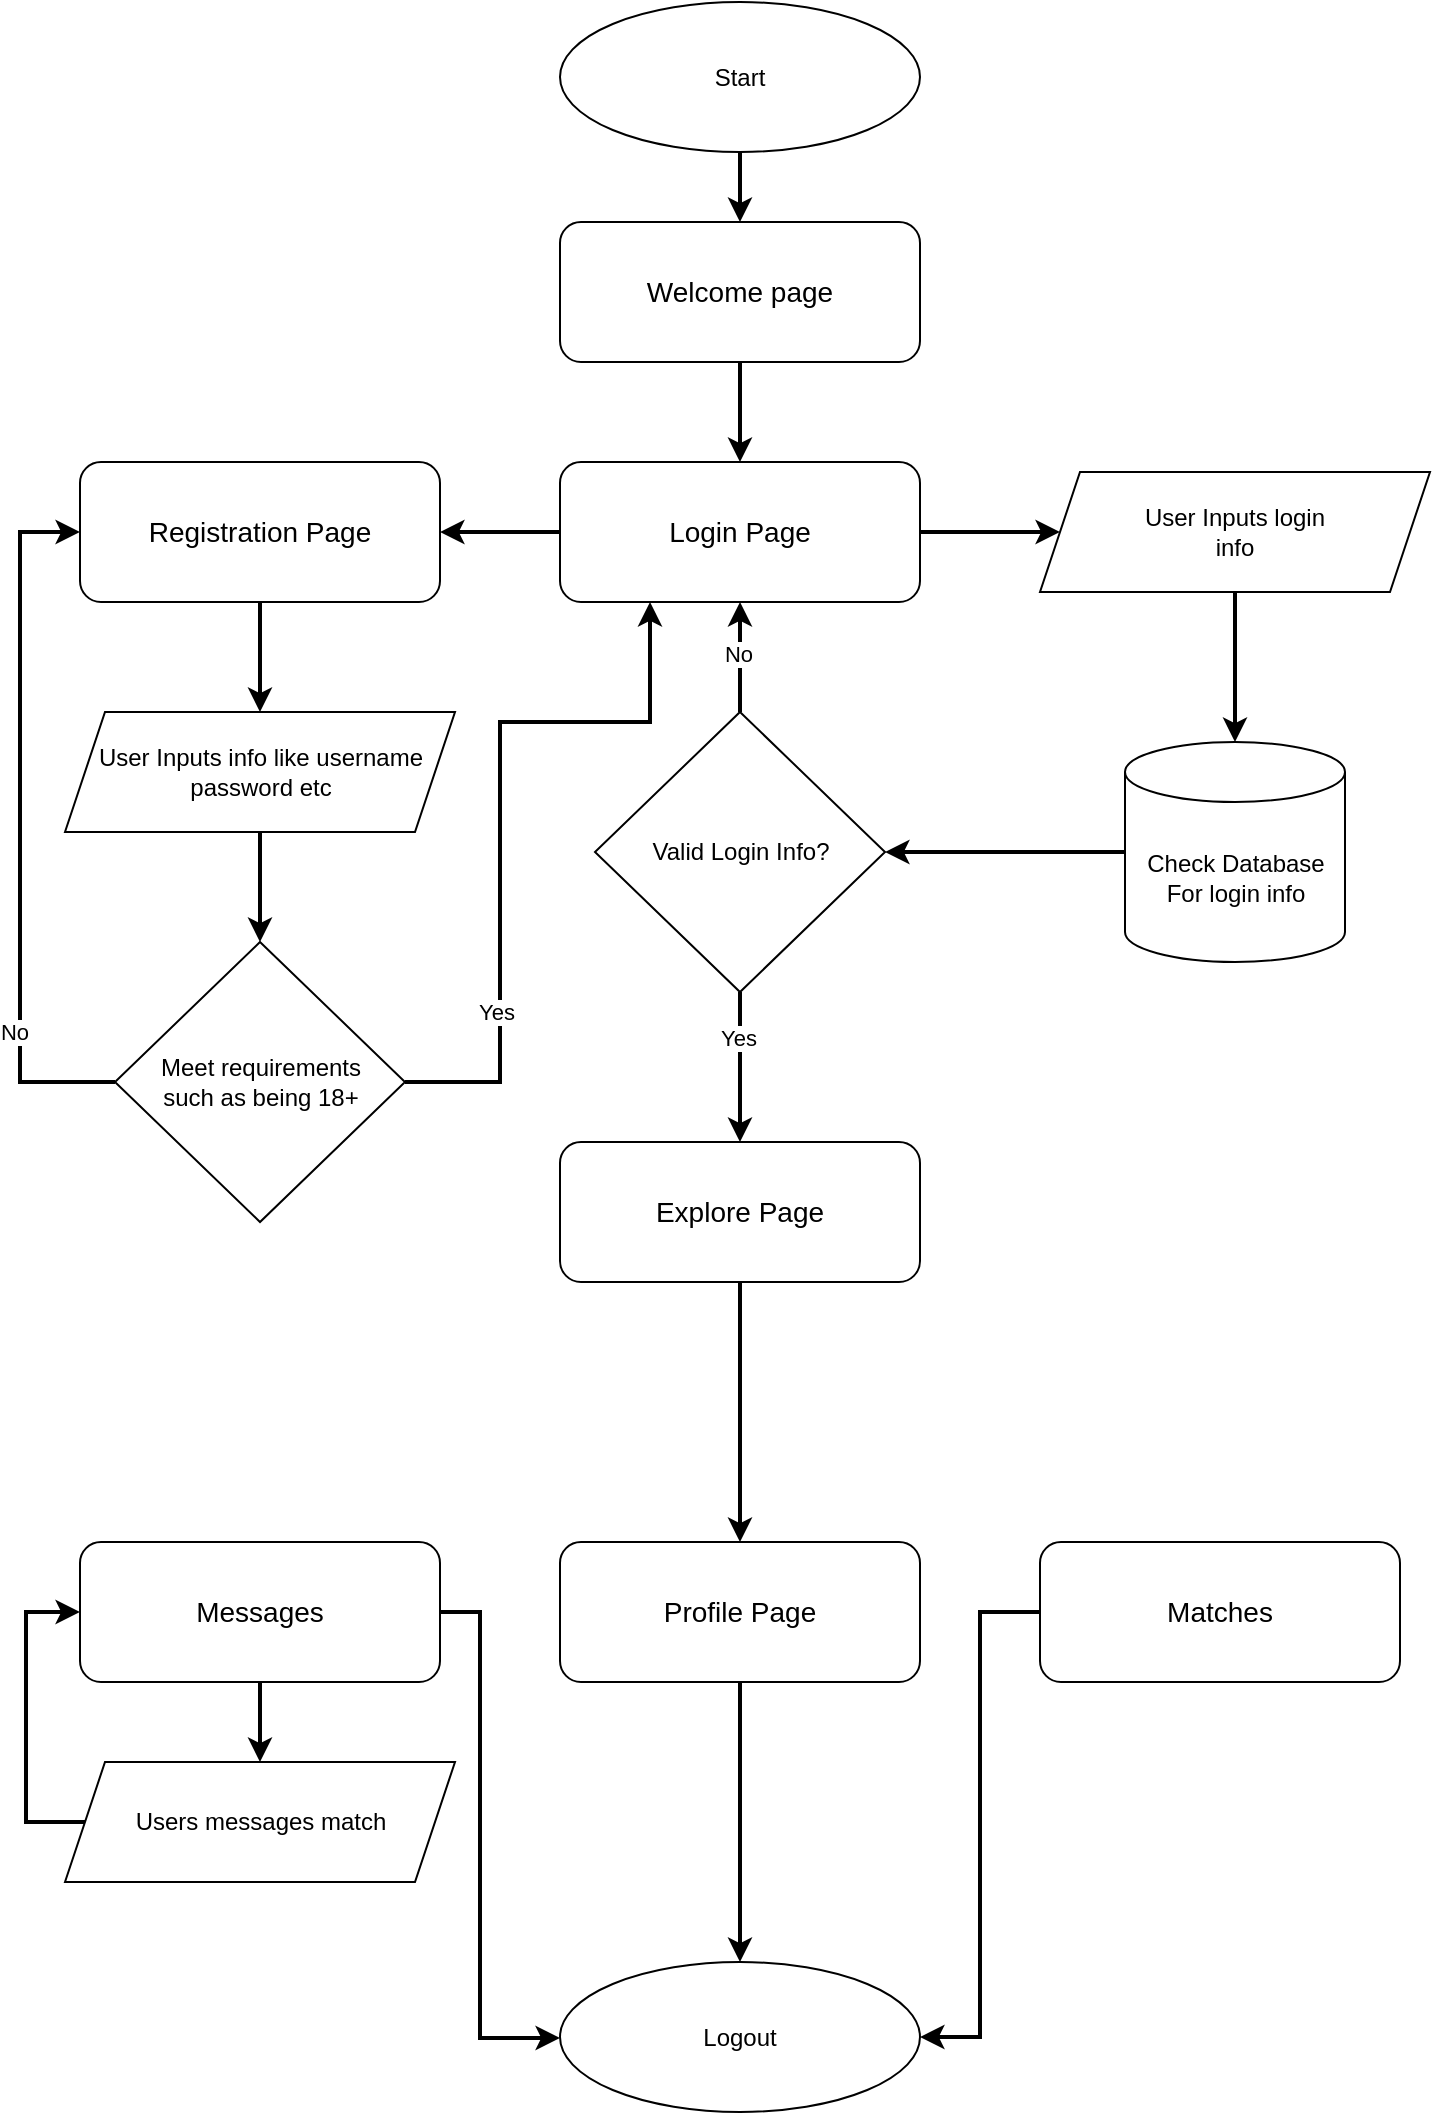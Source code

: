 <mxfile version="24.6.2" type="device">
  <diagram id="C5RBs43oDa-KdzZeNtuy" name="Page-1">
    <mxGraphModel dx="1259" dy="1831" grid="1" gridSize="10" guides="1" tooltips="1" connect="1" arrows="1" fold="1" page="1" pageScale="1" pageWidth="827" pageHeight="1169" math="0" shadow="0">
      <root>
        <mxCell id="WIyWlLk6GJQsqaUBKTNV-0" />
        <mxCell id="WIyWlLk6GJQsqaUBKTNV-1" parent="WIyWlLk6GJQsqaUBKTNV-0" />
        <mxCell id="eZ27SFT9c-3XRAADjgle-18" value="" style="edgeStyle=orthogonalEdgeStyle;rounded=0;orthogonalLoop=1;jettySize=auto;html=1;strokeWidth=2;" edge="1" parent="WIyWlLk6GJQsqaUBKTNV-1" source="eZ27SFT9c-3XRAADjgle-0" target="eZ27SFT9c-3XRAADjgle-1">
          <mxGeometry relative="1" as="geometry" />
        </mxCell>
        <mxCell id="eZ27SFT9c-3XRAADjgle-0" value="&lt;font style=&quot;font-size: 14px;&quot;&gt;Welcome page&lt;/font&gt;" style="rounded=1;whiteSpace=wrap;html=1;" vertex="1" parent="WIyWlLk6GJQsqaUBKTNV-1">
          <mxGeometry x="280" y="70" width="180" height="70" as="geometry" />
        </mxCell>
        <mxCell id="eZ27SFT9c-3XRAADjgle-35" value="" style="edgeStyle=orthogonalEdgeStyle;rounded=0;orthogonalLoop=1;jettySize=auto;html=1;strokeWidth=2;" edge="1" parent="WIyWlLk6GJQsqaUBKTNV-1" source="eZ27SFT9c-3XRAADjgle-1" target="eZ27SFT9c-3XRAADjgle-26">
          <mxGeometry relative="1" as="geometry" />
        </mxCell>
        <mxCell id="eZ27SFT9c-3XRAADjgle-43" style="edgeStyle=orthogonalEdgeStyle;rounded=0;orthogonalLoop=1;jettySize=auto;html=1;entryX=1;entryY=0.5;entryDx=0;entryDy=0;strokeWidth=2;" edge="1" parent="WIyWlLk6GJQsqaUBKTNV-1" source="eZ27SFT9c-3XRAADjgle-1" target="eZ27SFT9c-3XRAADjgle-12">
          <mxGeometry relative="1" as="geometry" />
        </mxCell>
        <mxCell id="eZ27SFT9c-3XRAADjgle-1" value="&lt;font style=&quot;font-size: 14px;&quot;&gt;Login Page&lt;/font&gt;" style="rounded=1;whiteSpace=wrap;html=1;" vertex="1" parent="WIyWlLk6GJQsqaUBKTNV-1">
          <mxGeometry x="280" y="190" width="180" height="70" as="geometry" />
        </mxCell>
        <mxCell id="eZ27SFT9c-3XRAADjgle-63" style="edgeStyle=orthogonalEdgeStyle;rounded=0;orthogonalLoop=1;jettySize=auto;html=1;entryX=0.5;entryY=0;entryDx=0;entryDy=0;strokeWidth=2;" edge="1" parent="WIyWlLk6GJQsqaUBKTNV-1" source="eZ27SFT9c-3XRAADjgle-2" target="eZ27SFT9c-3XRAADjgle-4">
          <mxGeometry relative="1" as="geometry" />
        </mxCell>
        <mxCell id="eZ27SFT9c-3XRAADjgle-2" value="&lt;font style=&quot;font-size: 14px;&quot;&gt;Explore Page&lt;/font&gt;" style="rounded=1;whiteSpace=wrap;html=1;" vertex="1" parent="WIyWlLk6GJQsqaUBKTNV-1">
          <mxGeometry x="280" y="530" width="180" height="70" as="geometry" />
        </mxCell>
        <mxCell id="eZ27SFT9c-3XRAADjgle-56" style="edgeStyle=orthogonalEdgeStyle;rounded=0;orthogonalLoop=1;jettySize=auto;html=1;strokeWidth=2;" edge="1" parent="WIyWlLk6GJQsqaUBKTNV-1" source="eZ27SFT9c-3XRAADjgle-3">
          <mxGeometry relative="1" as="geometry">
            <mxPoint x="130" y="840" as="targetPoint" />
          </mxGeometry>
        </mxCell>
        <mxCell id="eZ27SFT9c-3XRAADjgle-60" style="edgeStyle=orthogonalEdgeStyle;rounded=0;orthogonalLoop=1;jettySize=auto;html=1;exitX=1;exitY=0.5;exitDx=0;exitDy=0;strokeWidth=2;" edge="1" parent="WIyWlLk6GJQsqaUBKTNV-1" source="eZ27SFT9c-3XRAADjgle-3" target="eZ27SFT9c-3XRAADjgle-55">
          <mxGeometry relative="1" as="geometry">
            <Array as="points">
              <mxPoint x="240" y="765" />
              <mxPoint x="240" y="978" />
            </Array>
          </mxGeometry>
        </mxCell>
        <mxCell id="eZ27SFT9c-3XRAADjgle-3" value="&lt;font style=&quot;font-size: 14px;&quot;&gt;Messages&lt;/font&gt;" style="rounded=1;whiteSpace=wrap;html=1;" vertex="1" parent="WIyWlLk6GJQsqaUBKTNV-1">
          <mxGeometry x="40" y="730" width="180" height="70" as="geometry" />
        </mxCell>
        <mxCell id="eZ27SFT9c-3XRAADjgle-61" style="edgeStyle=orthogonalEdgeStyle;rounded=0;orthogonalLoop=1;jettySize=auto;html=1;entryX=0.5;entryY=0;entryDx=0;entryDy=0;strokeWidth=2;" edge="1" parent="WIyWlLk6GJQsqaUBKTNV-1" source="eZ27SFT9c-3XRAADjgle-4" target="eZ27SFT9c-3XRAADjgle-55">
          <mxGeometry relative="1" as="geometry" />
        </mxCell>
        <mxCell id="eZ27SFT9c-3XRAADjgle-4" value="&lt;span style=&quot;font-size: 14px;&quot;&gt;Profile Page&lt;/span&gt;" style="rounded=1;whiteSpace=wrap;html=1;" vertex="1" parent="WIyWlLk6GJQsqaUBKTNV-1">
          <mxGeometry x="280" y="730" width="180" height="70" as="geometry" />
        </mxCell>
        <mxCell id="eZ27SFT9c-3XRAADjgle-62" style="edgeStyle=orthogonalEdgeStyle;rounded=0;orthogonalLoop=1;jettySize=auto;html=1;entryX=1;entryY=0.5;entryDx=0;entryDy=0;strokeWidth=2;" edge="1" parent="WIyWlLk6GJQsqaUBKTNV-1" source="eZ27SFT9c-3XRAADjgle-5" target="eZ27SFT9c-3XRAADjgle-55">
          <mxGeometry relative="1" as="geometry" />
        </mxCell>
        <mxCell id="eZ27SFT9c-3XRAADjgle-5" value="&lt;span style=&quot;font-size: 14px;&quot;&gt;Matches&lt;/span&gt;" style="rounded=1;whiteSpace=wrap;html=1;" vertex="1" parent="WIyWlLk6GJQsqaUBKTNV-1">
          <mxGeometry x="520" y="730" width="180" height="70" as="geometry" />
        </mxCell>
        <mxCell id="eZ27SFT9c-3XRAADjgle-47" value="" style="edgeStyle=orthogonalEdgeStyle;rounded=0;orthogonalLoop=1;jettySize=auto;html=1;strokeWidth=2;" edge="1" parent="WIyWlLk6GJQsqaUBKTNV-1" source="eZ27SFT9c-3XRAADjgle-12" target="eZ27SFT9c-3XRAADjgle-46">
          <mxGeometry relative="1" as="geometry" />
        </mxCell>
        <mxCell id="eZ27SFT9c-3XRAADjgle-12" value="&lt;font style=&quot;font-size: 14px;&quot;&gt;Registration Page&lt;/font&gt;" style="rounded=1;whiteSpace=wrap;html=1;" vertex="1" parent="WIyWlLk6GJQsqaUBKTNV-1">
          <mxGeometry x="40" y="190" width="180" height="70" as="geometry" />
        </mxCell>
        <mxCell id="eZ27SFT9c-3XRAADjgle-17" value="" style="edgeStyle=orthogonalEdgeStyle;rounded=0;orthogonalLoop=1;jettySize=auto;html=1;strokeWidth=2;" edge="1" parent="WIyWlLk6GJQsqaUBKTNV-1" source="eZ27SFT9c-3XRAADjgle-16" target="eZ27SFT9c-3XRAADjgle-0">
          <mxGeometry relative="1" as="geometry" />
        </mxCell>
        <mxCell id="eZ27SFT9c-3XRAADjgle-16" value="Start" style="ellipse;whiteSpace=wrap;html=1;" vertex="1" parent="WIyWlLk6GJQsqaUBKTNV-1">
          <mxGeometry x="280" y="-40" width="180" height="75" as="geometry" />
        </mxCell>
        <mxCell id="eZ27SFT9c-3XRAADjgle-29" value="" style="edgeStyle=orthogonalEdgeStyle;rounded=0;orthogonalLoop=1;jettySize=auto;html=1;strokeWidth=2;" edge="1" parent="WIyWlLk6GJQsqaUBKTNV-1" source="eZ27SFT9c-3XRAADjgle-19" target="eZ27SFT9c-3XRAADjgle-2">
          <mxGeometry relative="1" as="geometry" />
        </mxCell>
        <mxCell id="eZ27SFT9c-3XRAADjgle-30" value="Yes" style="edgeLabel;html=1;align=center;verticalAlign=middle;resizable=0;points=[];" vertex="1" connectable="0" parent="eZ27SFT9c-3XRAADjgle-29">
          <mxGeometry x="-0.4" y="-1" relative="1" as="geometry">
            <mxPoint as="offset" />
          </mxGeometry>
        </mxCell>
        <mxCell id="eZ27SFT9c-3XRAADjgle-41" style="edgeStyle=orthogonalEdgeStyle;rounded=0;orthogonalLoop=1;jettySize=auto;html=1;strokeWidth=2;" edge="1" parent="WIyWlLk6GJQsqaUBKTNV-1" source="eZ27SFT9c-3XRAADjgle-19" target="eZ27SFT9c-3XRAADjgle-1">
          <mxGeometry relative="1" as="geometry" />
        </mxCell>
        <mxCell id="eZ27SFT9c-3XRAADjgle-42" value="No" style="edgeLabel;html=1;align=center;verticalAlign=middle;resizable=0;points=[];" vertex="1" connectable="0" parent="eZ27SFT9c-3XRAADjgle-41">
          <mxGeometry x="0.048" y="1" relative="1" as="geometry">
            <mxPoint as="offset" />
          </mxGeometry>
        </mxCell>
        <mxCell id="eZ27SFT9c-3XRAADjgle-19" value="Valid Login Info?" style="rhombus;whiteSpace=wrap;html=1;" vertex="1" parent="WIyWlLk6GJQsqaUBKTNV-1">
          <mxGeometry x="297.5" y="315" width="145" height="140" as="geometry" />
        </mxCell>
        <mxCell id="eZ27SFT9c-3XRAADjgle-37" value="" style="edgeStyle=orthogonalEdgeStyle;rounded=0;orthogonalLoop=1;jettySize=auto;html=1;strokeWidth=2;" edge="1" parent="WIyWlLk6GJQsqaUBKTNV-1" source="eZ27SFT9c-3XRAADjgle-26" target="eZ27SFT9c-3XRAADjgle-34">
          <mxGeometry relative="1" as="geometry" />
        </mxCell>
        <mxCell id="eZ27SFT9c-3XRAADjgle-26" value="User Inputs login&lt;div&gt;info&lt;/div&gt;" style="shape=parallelogram;perimeter=parallelogramPerimeter;whiteSpace=wrap;html=1;fixedSize=1;" vertex="1" parent="WIyWlLk6GJQsqaUBKTNV-1">
          <mxGeometry x="520" y="195" width="195" height="60" as="geometry" />
        </mxCell>
        <mxCell id="eZ27SFT9c-3XRAADjgle-36" style="edgeStyle=orthogonalEdgeStyle;rounded=0;orthogonalLoop=1;jettySize=auto;html=1;entryX=1;entryY=0.5;entryDx=0;entryDy=0;strokeWidth=2;" edge="1" parent="WIyWlLk6GJQsqaUBKTNV-1" source="eZ27SFT9c-3XRAADjgle-34" target="eZ27SFT9c-3XRAADjgle-19">
          <mxGeometry relative="1" as="geometry" />
        </mxCell>
        <mxCell id="eZ27SFT9c-3XRAADjgle-34" value="Check Database&lt;div&gt;For login info&lt;/div&gt;" style="shape=cylinder3;whiteSpace=wrap;html=1;boundedLbl=1;backgroundOutline=1;size=15;" vertex="1" parent="WIyWlLk6GJQsqaUBKTNV-1">
          <mxGeometry x="562.5" y="330" width="110" height="110" as="geometry" />
        </mxCell>
        <mxCell id="eZ27SFT9c-3XRAADjgle-49" value="" style="edgeStyle=orthogonalEdgeStyle;rounded=0;orthogonalLoop=1;jettySize=auto;html=1;strokeWidth=2;" edge="1" parent="WIyWlLk6GJQsqaUBKTNV-1" source="eZ27SFT9c-3XRAADjgle-46" target="eZ27SFT9c-3XRAADjgle-48">
          <mxGeometry relative="1" as="geometry" />
        </mxCell>
        <mxCell id="eZ27SFT9c-3XRAADjgle-46" value="User Inputs info like username&lt;div&gt;password etc&lt;/div&gt;" style="shape=parallelogram;perimeter=parallelogramPerimeter;whiteSpace=wrap;html=1;fixedSize=1;" vertex="1" parent="WIyWlLk6GJQsqaUBKTNV-1">
          <mxGeometry x="32.5" y="315" width="195" height="60" as="geometry" />
        </mxCell>
        <mxCell id="eZ27SFT9c-3XRAADjgle-50" style="edgeStyle=orthogonalEdgeStyle;rounded=0;orthogonalLoop=1;jettySize=auto;html=1;entryX=0.25;entryY=1;entryDx=0;entryDy=0;strokeWidth=2;" edge="1" parent="WIyWlLk6GJQsqaUBKTNV-1" source="eZ27SFT9c-3XRAADjgle-48" target="eZ27SFT9c-3XRAADjgle-1">
          <mxGeometry relative="1" as="geometry">
            <Array as="points">
              <mxPoint x="250" y="500" />
              <mxPoint x="250" y="320" />
              <mxPoint x="325" y="320" />
            </Array>
          </mxGeometry>
        </mxCell>
        <mxCell id="eZ27SFT9c-3XRAADjgle-51" value="Yes" style="edgeLabel;html=1;align=center;verticalAlign=middle;resizable=0;points=[];" vertex="1" connectable="0" parent="eZ27SFT9c-3XRAADjgle-50">
          <mxGeometry x="-0.539" y="2" relative="1" as="geometry">
            <mxPoint y="1" as="offset" />
          </mxGeometry>
        </mxCell>
        <mxCell id="eZ27SFT9c-3XRAADjgle-52" style="edgeStyle=orthogonalEdgeStyle;rounded=0;orthogonalLoop=1;jettySize=auto;html=1;entryX=0;entryY=0.5;entryDx=0;entryDy=0;strokeWidth=2;" edge="1" parent="WIyWlLk6GJQsqaUBKTNV-1" source="eZ27SFT9c-3XRAADjgle-48" target="eZ27SFT9c-3XRAADjgle-12">
          <mxGeometry relative="1" as="geometry">
            <Array as="points">
              <mxPoint x="10" y="500" />
              <mxPoint x="10" y="225" />
            </Array>
          </mxGeometry>
        </mxCell>
        <mxCell id="eZ27SFT9c-3XRAADjgle-53" value="No" style="edgeLabel;html=1;align=center;verticalAlign=middle;resizable=0;points=[];" vertex="1" connectable="0" parent="eZ27SFT9c-3XRAADjgle-52">
          <mxGeometry x="-0.589" y="3" relative="1" as="geometry">
            <mxPoint as="offset" />
          </mxGeometry>
        </mxCell>
        <mxCell id="eZ27SFT9c-3XRAADjgle-48" value="Meet requirements&lt;div&gt;such as being 18+&lt;/div&gt;" style="rhombus;whiteSpace=wrap;html=1;" vertex="1" parent="WIyWlLk6GJQsqaUBKTNV-1">
          <mxGeometry x="57.5" y="430" width="145" height="140" as="geometry" />
        </mxCell>
        <mxCell id="eZ27SFT9c-3XRAADjgle-55" value="Logout" style="ellipse;whiteSpace=wrap;html=1;" vertex="1" parent="WIyWlLk6GJQsqaUBKTNV-1">
          <mxGeometry x="280" y="940" width="180" height="75" as="geometry" />
        </mxCell>
        <mxCell id="eZ27SFT9c-3XRAADjgle-59" style="edgeStyle=orthogonalEdgeStyle;rounded=0;orthogonalLoop=1;jettySize=auto;html=1;entryX=0;entryY=0.5;entryDx=0;entryDy=0;strokeWidth=2;" edge="1" parent="WIyWlLk6GJQsqaUBKTNV-1" source="eZ27SFT9c-3XRAADjgle-58" target="eZ27SFT9c-3XRAADjgle-3">
          <mxGeometry relative="1" as="geometry">
            <Array as="points">
              <mxPoint x="13" y="870" />
              <mxPoint x="13" y="765" />
            </Array>
          </mxGeometry>
        </mxCell>
        <mxCell id="eZ27SFT9c-3XRAADjgle-58" value="Users messages match" style="shape=parallelogram;perimeter=parallelogramPerimeter;whiteSpace=wrap;html=1;fixedSize=1;" vertex="1" parent="WIyWlLk6GJQsqaUBKTNV-1">
          <mxGeometry x="32.5" y="840" width="195" height="60" as="geometry" />
        </mxCell>
      </root>
    </mxGraphModel>
  </diagram>
</mxfile>
